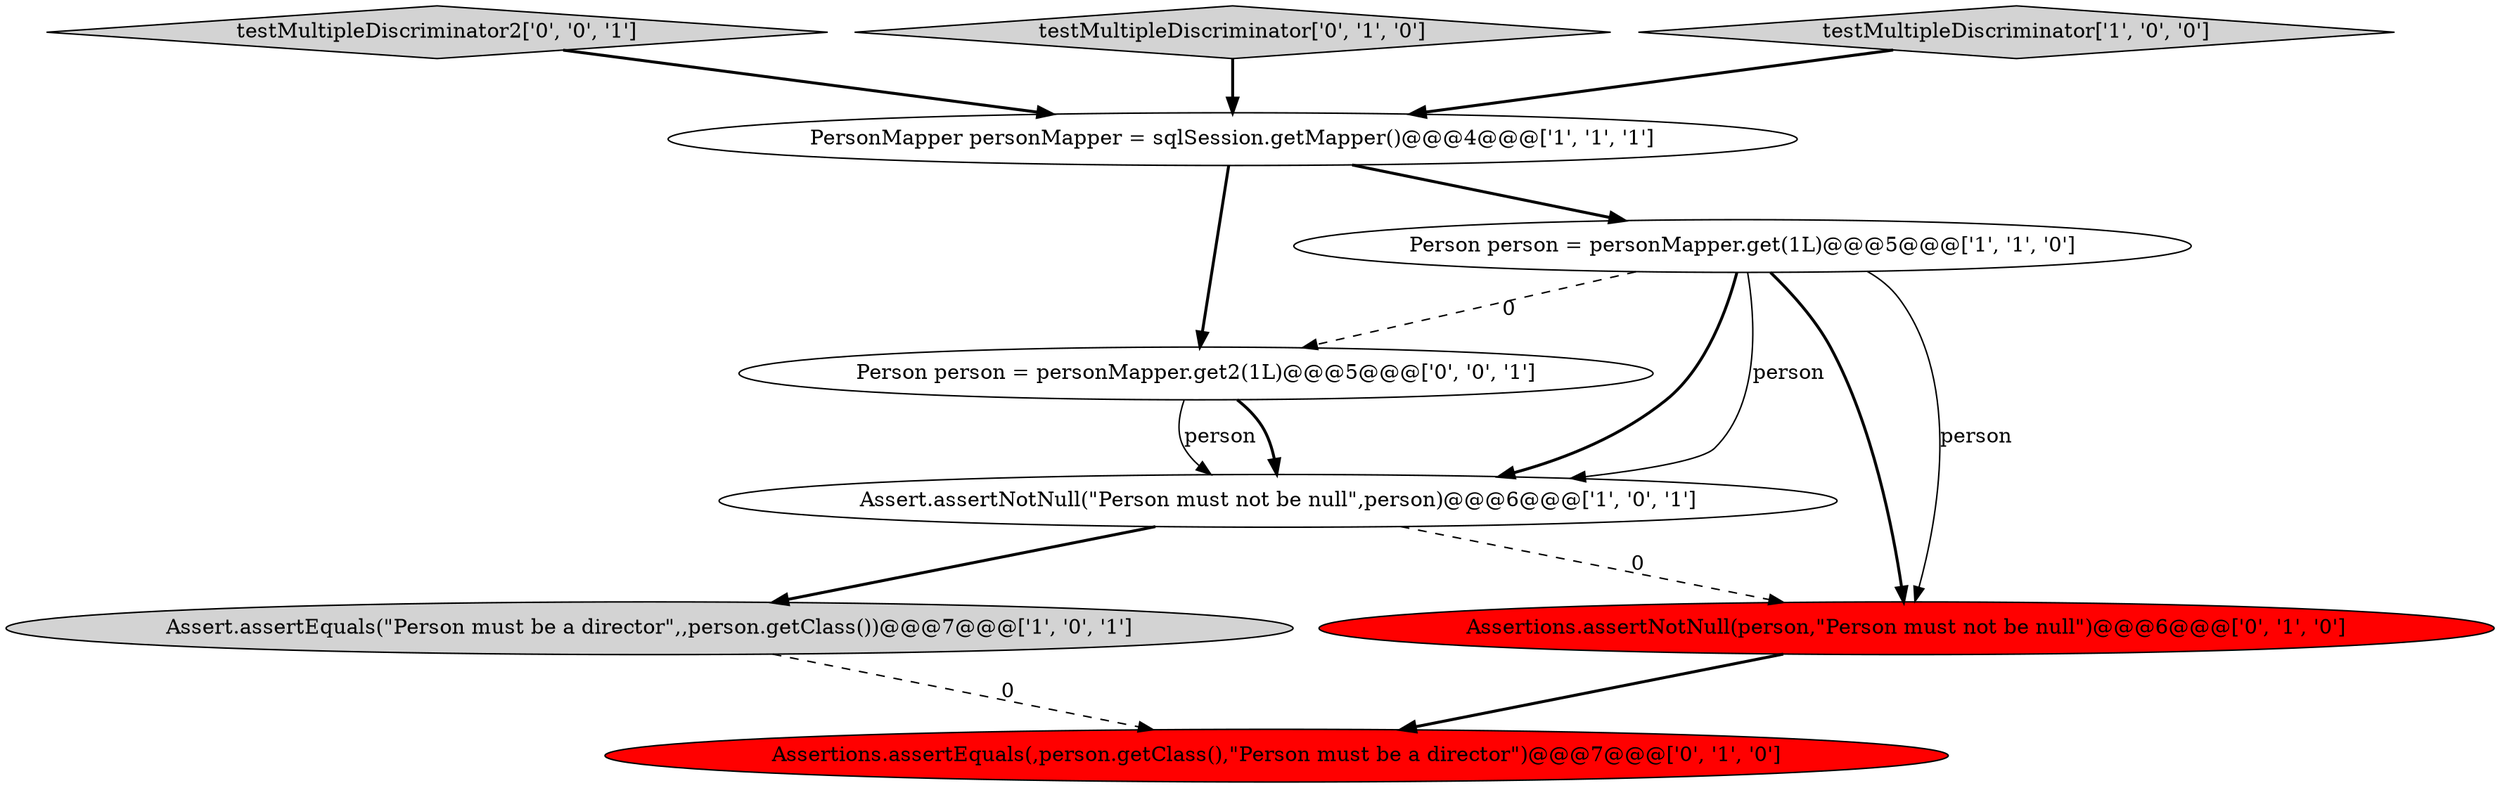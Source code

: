 digraph {
8 [style = filled, label = "testMultipleDiscriminator2['0', '0', '1']", fillcolor = lightgray, shape = diamond image = "AAA0AAABBB3BBB"];
5 [style = filled, label = "Assertions.assertEquals(,person.getClass(),\"Person must be a director\")@@@7@@@['0', '1', '0']", fillcolor = red, shape = ellipse image = "AAA1AAABBB2BBB"];
4 [style = filled, label = "Assert.assertEquals(\"Person must be a director\",,person.getClass())@@@7@@@['1', '0', '1']", fillcolor = lightgray, shape = ellipse image = "AAA0AAABBB1BBB"];
6 [style = filled, label = "testMultipleDiscriminator['0', '1', '0']", fillcolor = lightgray, shape = diamond image = "AAA0AAABBB2BBB"];
0 [style = filled, label = "Person person = personMapper.get(1L)@@@5@@@['1', '1', '0']", fillcolor = white, shape = ellipse image = "AAA0AAABBB1BBB"];
2 [style = filled, label = "testMultipleDiscriminator['1', '0', '0']", fillcolor = lightgray, shape = diamond image = "AAA0AAABBB1BBB"];
1 [style = filled, label = "Assert.assertNotNull(\"Person must not be null\",person)@@@6@@@['1', '0', '1']", fillcolor = white, shape = ellipse image = "AAA0AAABBB1BBB"];
9 [style = filled, label = "Person person = personMapper.get2(1L)@@@5@@@['0', '0', '1']", fillcolor = white, shape = ellipse image = "AAA0AAABBB3BBB"];
7 [style = filled, label = "Assertions.assertNotNull(person,\"Person must not be null\")@@@6@@@['0', '1', '0']", fillcolor = red, shape = ellipse image = "AAA1AAABBB2BBB"];
3 [style = filled, label = "PersonMapper personMapper = sqlSession.getMapper()@@@4@@@['1', '1', '1']", fillcolor = white, shape = ellipse image = "AAA0AAABBB1BBB"];
4->5 [style = dashed, label="0"];
3->9 [style = bold, label=""];
6->3 [style = bold, label=""];
1->4 [style = bold, label=""];
7->5 [style = bold, label=""];
8->3 [style = bold, label=""];
0->9 [style = dashed, label="0"];
0->1 [style = solid, label="person"];
9->1 [style = bold, label=""];
1->7 [style = dashed, label="0"];
0->1 [style = bold, label=""];
0->7 [style = solid, label="person"];
3->0 [style = bold, label=""];
2->3 [style = bold, label=""];
0->7 [style = bold, label=""];
9->1 [style = solid, label="person"];
}
